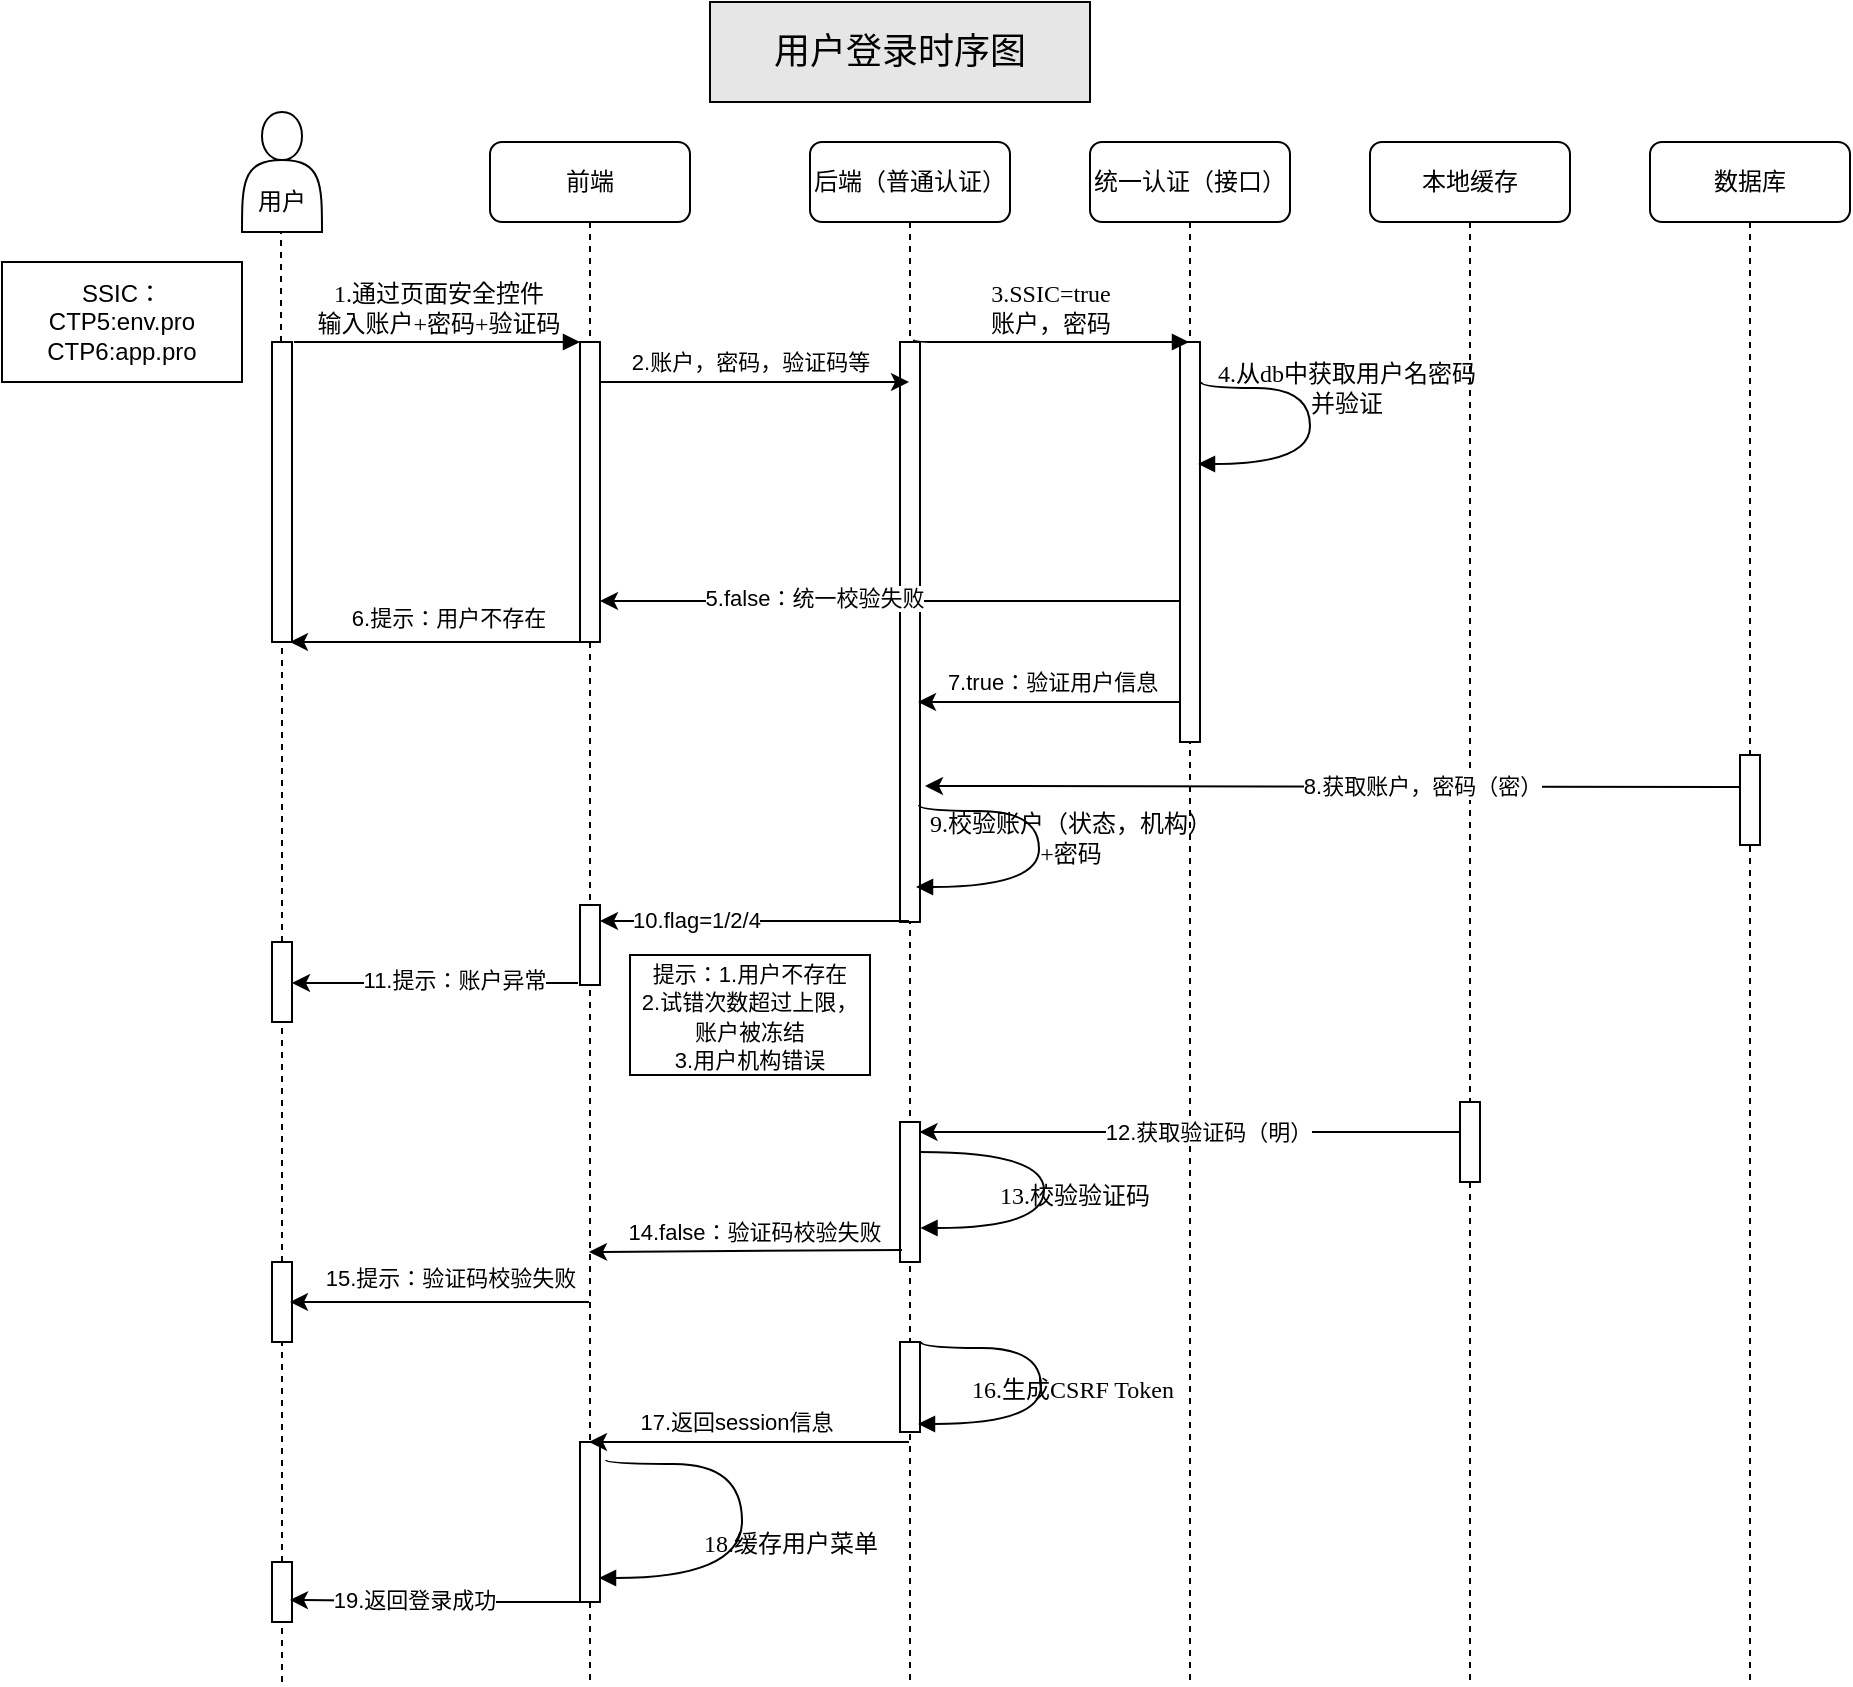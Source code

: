 <mxfile version="14.1.2" type="github">
  <diagram name="Page-1" id="13e1069c-82ec-6db2-03f1-153e76fe0fe0">
    <mxGraphModel dx="2046" dy="557" grid="1" gridSize="10" guides="1" tooltips="1" connect="1" arrows="1" fold="1" page="1" pageScale="1" pageWidth="1100" pageHeight="850" background="#ffffff" math="0" shadow="0">
      <root>
        <mxCell id="0" />
        <mxCell id="1" parent="0" />
        <mxCell id="7baba1c4bc27f4b0-2" value="前端" style="shape=umlLifeline;perimeter=lifelinePerimeter;whiteSpace=wrap;html=1;container=1;collapsible=0;recursiveResize=0;outlineConnect=0;rounded=1;shadow=0;comic=0;labelBackgroundColor=none;strokeWidth=1;fontFamily=Verdana;fontSize=12;align=center;" parent="1" vertex="1">
          <mxGeometry x="240" y="80" width="100" height="770" as="geometry" />
        </mxCell>
        <mxCell id="7baba1c4bc27f4b0-10" value="" style="html=1;points=[];perimeter=orthogonalPerimeter;rounded=0;shadow=0;comic=0;labelBackgroundColor=none;strokeWidth=1;fontFamily=Verdana;fontSize=12;align=center;" parent="7baba1c4bc27f4b0-2" vertex="1">
          <mxGeometry x="45" y="100" width="10" height="150" as="geometry" />
        </mxCell>
        <mxCell id="o5Eu3LO5c0bUn5PRLswJ-51" value="" style="html=1;points=[];perimeter=orthogonalPerimeter;rounded=0;shadow=0;comic=0;labelBackgroundColor=none;strokeWidth=1;fontFamily=Verdana;fontSize=12;align=center;" parent="7baba1c4bc27f4b0-2" vertex="1">
          <mxGeometry x="45" y="381.5" width="10" height="40" as="geometry" />
        </mxCell>
        <mxCell id="o5Eu3LO5c0bUn5PRLswJ-64" value="" style="html=1;points=[];perimeter=orthogonalPerimeter;rounded=0;shadow=0;comic=0;labelBackgroundColor=none;strokeWidth=1;fontFamily=Verdana;fontSize=12;align=center;" parent="7baba1c4bc27f4b0-2" vertex="1">
          <mxGeometry x="45" y="650" width="10" height="80" as="geometry" />
        </mxCell>
        <mxCell id="7baba1c4bc27f4b0-3" value="后端（普通认证）" style="shape=umlLifeline;perimeter=lifelinePerimeter;whiteSpace=wrap;html=1;container=1;collapsible=0;recursiveResize=0;outlineConnect=0;rounded=1;shadow=0;comic=0;labelBackgroundColor=none;strokeWidth=1;fontFamily=Verdana;fontSize=12;align=center;" parent="1" vertex="1">
          <mxGeometry x="400" y="80" width="100" height="770" as="geometry" />
        </mxCell>
        <mxCell id="7baba1c4bc27f4b0-13" value="" style="html=1;points=[];perimeter=orthogonalPerimeter;rounded=0;shadow=0;comic=0;labelBackgroundColor=none;strokeWidth=1;fontFamily=Verdana;fontSize=12;align=center;" parent="7baba1c4bc27f4b0-3" vertex="1">
          <mxGeometry x="45" y="100" width="10" height="290" as="geometry" />
        </mxCell>
        <mxCell id="o5Eu3LO5c0bUn5PRLswJ-60" value="" style="html=1;points=[];perimeter=orthogonalPerimeter;rounded=0;shadow=0;comic=0;labelBackgroundColor=none;strokeWidth=1;fontFamily=Verdana;fontSize=12;align=center;" parent="7baba1c4bc27f4b0-3" vertex="1">
          <mxGeometry x="45" y="600" width="10" height="45" as="geometry" />
        </mxCell>
        <mxCell id="hrBunJqweLM9hIgYXMl5-2" value="" style="html=1;points=[];perimeter=orthogonalPerimeter;rounded=0;shadow=0;comic=0;labelBackgroundColor=none;strokeWidth=1;fontFamily=Verdana;fontSize=12;align=center;" parent="7baba1c4bc27f4b0-3" vertex="1">
          <mxGeometry x="45" y="490" width="10" height="70" as="geometry" />
        </mxCell>
        <mxCell id="7baba1c4bc27f4b0-4" value="统一认证（接口）" style="shape=umlLifeline;perimeter=lifelinePerimeter;whiteSpace=wrap;html=1;container=1;collapsible=0;recursiveResize=0;outlineConnect=0;rounded=1;shadow=0;comic=0;labelBackgroundColor=none;strokeWidth=1;fontFamily=Verdana;fontSize=12;align=center;" parent="1" vertex="1">
          <mxGeometry x="540" y="80" width="100" height="770" as="geometry" />
        </mxCell>
        <mxCell id="7baba1c4bc27f4b0-16" value="" style="html=1;points=[];perimeter=orthogonalPerimeter;rounded=0;shadow=0;comic=0;labelBackgroundColor=none;strokeWidth=1;fontFamily=Verdana;fontSize=12;align=center;" parent="7baba1c4bc27f4b0-4" vertex="1">
          <mxGeometry x="45" y="100" width="10" height="200" as="geometry" />
        </mxCell>
        <mxCell id="7baba1c4bc27f4b0-5" value="本地缓存" style="shape=umlLifeline;perimeter=lifelinePerimeter;whiteSpace=wrap;html=1;container=1;collapsible=0;recursiveResize=0;outlineConnect=0;rounded=1;shadow=0;comic=0;labelBackgroundColor=none;strokeWidth=1;fontFamily=Verdana;fontSize=12;align=center;" parent="1" vertex="1">
          <mxGeometry x="680" y="80" width="100" height="770" as="geometry" />
        </mxCell>
        <mxCell id="7baba1c4bc27f4b0-19" value="" style="html=1;points=[];perimeter=orthogonalPerimeter;rounded=0;shadow=0;comic=0;labelBackgroundColor=none;strokeWidth=1;fontFamily=Verdana;fontSize=12;align=center;" parent="7baba1c4bc27f4b0-5" vertex="1">
          <mxGeometry x="45" y="480" width="10" height="40" as="geometry" />
        </mxCell>
        <mxCell id="7baba1c4bc27f4b0-6" value="数据库" style="shape=umlLifeline;perimeter=lifelinePerimeter;whiteSpace=wrap;html=1;container=1;collapsible=0;recursiveResize=0;outlineConnect=0;rounded=1;shadow=0;comic=0;labelBackgroundColor=none;strokeWidth=1;fontFamily=Verdana;fontSize=12;align=center;" parent="1" vertex="1">
          <mxGeometry x="820" y="80" width="100" height="770" as="geometry" />
        </mxCell>
        <mxCell id="o5Eu3LO5c0bUn5PRLswJ-47" value="" style="html=1;points=[];perimeter=orthogonalPerimeter;rounded=0;shadow=0;comic=0;labelBackgroundColor=none;strokeWidth=1;fontFamily=Verdana;fontSize=12;align=center;" parent="7baba1c4bc27f4b0-6" vertex="1">
          <mxGeometry x="45" y="306.5" width="10" height="45" as="geometry" />
        </mxCell>
        <mxCell id="7baba1c4bc27f4b0-11" value="1.通过页面安全控件&lt;br&gt;输入账户+密码+验证码" style="html=1;verticalAlign=bottom;endArrow=block;entryX=0;entryY=0;labelBackgroundColor=none;fontFamily=Verdana;fontSize=12;edgeStyle=elbowEdgeStyle;elbow=vertical;exitX=1.1;exitY=0;exitDx=0;exitDy=0;exitPerimeter=0;" parent="1" source="o5Eu3LO5c0bUn5PRLswJ-26" target="7baba1c4bc27f4b0-10" edge="1">
          <mxGeometry relative="1" as="geometry">
            <mxPoint x="150" y="180" as="sourcePoint" />
          </mxGeometry>
        </mxCell>
        <mxCell id="7baba1c4bc27f4b0-14" value="3.SSIC=true&lt;br&gt;账户，密码" style="html=1;verticalAlign=bottom;endArrow=block;labelBackgroundColor=none;fontFamily=Verdana;fontSize=12;edgeStyle=elbowEdgeStyle;elbow=vertical;exitX=0.7;exitY=-0.004;exitDx=0;exitDy=0;exitPerimeter=0;" parent="1" source="7baba1c4bc27f4b0-13" target="7baba1c4bc27f4b0-4" edge="1">
          <mxGeometry relative="1" as="geometry">
            <mxPoint x="460" y="180" as="sourcePoint" />
            <Array as="points">
              <mxPoint x="560" y="180" />
            </Array>
          </mxGeometry>
        </mxCell>
        <mxCell id="o5Eu3LO5c0bUn5PRLswJ-3" value="&lt;br&gt;&lt;br&gt;用户" style="shape=actor;whiteSpace=wrap;html=1;" parent="1" vertex="1">
          <mxGeometry x="116" y="65" width="40" height="60" as="geometry" />
        </mxCell>
        <mxCell id="o5Eu3LO5c0bUn5PRLswJ-9" value="" style="endArrow=none;dashed=1;html=1;" parent="1" source="o5Eu3LO5c0bUn5PRLswJ-26" edge="1">
          <mxGeometry width="50" height="50" relative="1" as="geometry">
            <mxPoint x="136" y="660" as="sourcePoint" />
            <mxPoint x="135.5" y="125" as="targetPoint" />
          </mxGeometry>
        </mxCell>
        <mxCell id="o5Eu3LO5c0bUn5PRLswJ-12" value="" style="endArrow=classic;html=1;strokeColor=#000000;" parent="1" source="7baba1c4bc27f4b0-10" target="7baba1c4bc27f4b0-3" edge="1">
          <mxGeometry width="50" height="50" relative="1" as="geometry">
            <mxPoint x="300" y="200" as="sourcePoint" />
            <mxPoint x="350" y="180" as="targetPoint" />
            <Array as="points">
              <mxPoint x="370" y="200" />
              <mxPoint x="400" y="200" />
            </Array>
          </mxGeometry>
        </mxCell>
        <mxCell id="o5Eu3LO5c0bUn5PRLswJ-14" value="2.账户，密码，验证码等" style="edgeLabel;html=1;align=center;verticalAlign=middle;resizable=0;points=[];" parent="o5Eu3LO5c0bUn5PRLswJ-12" vertex="1" connectable="0">
          <mxGeometry x="-0.241" y="-1" relative="1" as="geometry">
            <mxPoint x="16" y="-11" as="offset" />
          </mxGeometry>
        </mxCell>
        <mxCell id="o5Eu3LO5c0bUn5PRLswJ-15" value="" style="endArrow=classic;html=1;strokeColor=#000000;entryX=1;entryY=1.01;entryDx=0;entryDy=0;entryPerimeter=0;" parent="1" edge="1">
          <mxGeometry width="50" height="50" relative="1" as="geometry">
            <mxPoint x="585" y="309.5" as="sourcePoint" />
            <mxPoint x="295" y="309.5" as="targetPoint" />
          </mxGeometry>
        </mxCell>
        <mxCell id="o5Eu3LO5c0bUn5PRLswJ-16" value="5.false：统一校验失败" style="edgeLabel;html=1;align=center;verticalAlign=middle;resizable=0;points=[];" parent="o5Eu3LO5c0bUn5PRLswJ-15" vertex="1" connectable="0">
          <mxGeometry x="0.261" y="-2" relative="1" as="geometry">
            <mxPoint as="offset" />
          </mxGeometry>
        </mxCell>
        <mxCell id="o5Eu3LO5c0bUn5PRLswJ-25" value="" style="endArrow=classic;html=1;strokeColor=#000000;" parent="1" source="7baba1c4bc27f4b0-2" edge="1">
          <mxGeometry width="50" height="50" relative="1" as="geometry">
            <mxPoint x="230" y="360" as="sourcePoint" />
            <mxPoint x="140" y="330" as="targetPoint" />
            <Array as="points">
              <mxPoint x="210" y="330" />
            </Array>
          </mxGeometry>
        </mxCell>
        <mxCell id="o5Eu3LO5c0bUn5PRLswJ-28" value="6.提示：用户不存在" style="edgeLabel;html=1;align=center;verticalAlign=middle;resizable=0;points=[];" parent="o5Eu3LO5c0bUn5PRLswJ-25" vertex="1" connectable="0">
          <mxGeometry x="-0.05" y="2" relative="1" as="geometry">
            <mxPoint y="-14" as="offset" />
          </mxGeometry>
        </mxCell>
        <mxCell id="o5Eu3LO5c0bUn5PRLswJ-26" value="" style="html=1;points=[];perimeter=orthogonalPerimeter;rounded=0;shadow=0;comic=0;labelBackgroundColor=none;strokeWidth=1;fontFamily=Verdana;fontSize=12;align=center;" parent="1" vertex="1">
          <mxGeometry x="131" y="180" width="10" height="150" as="geometry" />
        </mxCell>
        <mxCell id="o5Eu3LO5c0bUn5PRLswJ-27" value="" style="endArrow=none;dashed=1;html=1;" parent="1" source="o5Eu3LO5c0bUn5PRLswJ-56" target="o5Eu3LO5c0bUn5PRLswJ-26" edge="1">
          <mxGeometry width="50" height="50" relative="1" as="geometry">
            <mxPoint x="136" y="660" as="sourcePoint" />
            <mxPoint x="135.5" y="125" as="targetPoint" />
          </mxGeometry>
        </mxCell>
        <mxCell id="o5Eu3LO5c0bUn5PRLswJ-29" value="" style="endArrow=classic;html=1;strokeColor=#000000;exitX=0.5;exitY=0.25;exitDx=0;exitDy=0;exitPerimeter=0;" parent="1" edge="1">
          <mxGeometry width="50" height="50" relative="1" as="geometry">
            <mxPoint x="724.75" y="575" as="sourcePoint" />
            <mxPoint x="454.75" y="575" as="targetPoint" />
            <Array as="points">
              <mxPoint x="644.75" y="575" />
            </Array>
          </mxGeometry>
        </mxCell>
        <mxCell id="o5Eu3LO5c0bUn5PRLswJ-30" value="12.获取验证码（明）" style="edgeLabel;html=1;align=center;verticalAlign=middle;resizable=0;points=[];" parent="o5Eu3LO5c0bUn5PRLswJ-29" vertex="1" connectable="0">
          <mxGeometry x="0.696" y="-1" relative="1" as="geometry">
            <mxPoint x="103" y="1" as="offset" />
          </mxGeometry>
        </mxCell>
        <mxCell id="o5Eu3LO5c0bUn5PRLswJ-31" value="" style="endArrow=classic;html=1;strokeColor=#000000;" parent="1" edge="1">
          <mxGeometry width="50" height="50" relative="1" as="geometry">
            <mxPoint x="820" y="402.5" as="sourcePoint" />
            <mxPoint x="457.5" y="402" as="targetPoint" />
            <Array as="points">
              <mxPoint x="870" y="402.5" />
            </Array>
          </mxGeometry>
        </mxCell>
        <mxCell id="o5Eu3LO5c0bUn5PRLswJ-32" value="8.获取账户，密码（密）" style="edgeLabel;html=1;align=center;verticalAlign=middle;resizable=0;points=[];" parent="o5Eu3LO5c0bUn5PRLswJ-31" vertex="1" connectable="0">
          <mxGeometry x="0.482" y="1" relative="1" as="geometry">
            <mxPoint x="127.99" y="-1.65" as="offset" />
          </mxGeometry>
        </mxCell>
        <mxCell id="o5Eu3LO5c0bUn5PRLswJ-36" value="13.校验验证码" style="html=1;verticalAlign=bottom;endArrow=block;labelBackgroundColor=none;fontFamily=Verdana;fontSize=12;elbow=vertical;edgeStyle=orthogonalEdgeStyle;curved=1;" parent="1" edge="1">
          <mxGeometry x="0.145" y="15" relative="1" as="geometry">
            <mxPoint x="455" y="585" as="sourcePoint" />
            <mxPoint x="455.25" y="623" as="targetPoint" />
            <Array as="points">
              <mxPoint x="517" y="585" />
              <mxPoint x="517" y="623" />
            </Array>
            <mxPoint as="offset" />
          </mxGeometry>
        </mxCell>
        <mxCell id="o5Eu3LO5c0bUn5PRLswJ-37" value="" style="endArrow=classic;html=1;strokeColor=#000000;exitX=0.1;exitY=0.914;exitDx=0;exitDy=0;exitPerimeter=0;" parent="1" edge="1" source="hrBunJqweLM9hIgYXMl5-2">
          <mxGeometry width="50" height="50" relative="1" as="geometry">
            <mxPoint x="440" y="635" as="sourcePoint" />
            <mxPoint x="289.5" y="635" as="targetPoint" />
          </mxGeometry>
        </mxCell>
        <mxCell id="o5Eu3LO5c0bUn5PRLswJ-38" value="14.false：验证码校验失败" style="edgeLabel;html=1;align=center;verticalAlign=middle;resizable=0;points=[];" parent="o5Eu3LO5c0bUn5PRLswJ-37" vertex="1" connectable="0">
          <mxGeometry x="0.603" y="-1" relative="1" as="geometry">
            <mxPoint x="51" y="-9" as="offset" />
          </mxGeometry>
        </mxCell>
        <mxCell id="o5Eu3LO5c0bUn5PRLswJ-39" value="" style="html=1;points=[];perimeter=orthogonalPerimeter;rounded=0;shadow=0;comic=0;labelBackgroundColor=none;strokeWidth=1;fontFamily=Verdana;fontSize=12;align=center;" parent="1" vertex="1">
          <mxGeometry x="131" y="640" width="10" height="40" as="geometry" />
        </mxCell>
        <mxCell id="o5Eu3LO5c0bUn5PRLswJ-40" value="" style="endArrow=none;dashed=1;html=1;" parent="1" source="o5Eu3LO5c0bUn5PRLswJ-67" target="o5Eu3LO5c0bUn5PRLswJ-39" edge="1">
          <mxGeometry width="50" height="50" relative="1" as="geometry">
            <mxPoint x="136" y="740" as="sourcePoint" />
            <mxPoint x="136" y="330" as="targetPoint" />
          </mxGeometry>
        </mxCell>
        <mxCell id="o5Eu3LO5c0bUn5PRLswJ-42" value="" style="endArrow=classic;html=1;strokeColor=#000000;" parent="1" edge="1">
          <mxGeometry width="50" height="50" relative="1" as="geometry">
            <mxPoint x="289.5" y="660" as="sourcePoint" />
            <mxPoint x="140" y="660" as="targetPoint" />
            <Array as="points">
              <mxPoint x="260" y="660" />
              <mxPoint x="240" y="660" />
              <mxPoint x="190" y="660" />
            </Array>
          </mxGeometry>
        </mxCell>
        <mxCell id="o5Eu3LO5c0bUn5PRLswJ-43" value="15.提示：验证码校验失败" style="edgeLabel;html=1;align=center;verticalAlign=middle;resizable=0;points=[];" parent="o5Eu3LO5c0bUn5PRLswJ-42" vertex="1" connectable="0">
          <mxGeometry x="0.301" y="1" relative="1" as="geometry">
            <mxPoint x="27.5" y="-13" as="offset" />
          </mxGeometry>
        </mxCell>
        <mxCell id="o5Eu3LO5c0bUn5PRLswJ-50" value="9.校验账户（状态，机构）&lt;br&gt;+密码" style="html=1;verticalAlign=bottom;endArrow=block;labelBackgroundColor=none;fontFamily=Verdana;fontSize=12;elbow=vertical;edgeStyle=orthogonalEdgeStyle;curved=1;exitX=1;exitY=0.685;exitDx=0;exitDy=0;exitPerimeter=0;" parent="1" edge="1">
          <mxGeometry x="0.145" y="15" relative="1" as="geometry">
            <mxPoint x="454.5" y="411.5" as="sourcePoint" />
            <mxPoint x="453" y="452.5" as="targetPoint" />
            <Array as="points">
              <mxPoint x="454.5" y="414.5" />
              <mxPoint x="514.5" y="414.5" />
              <mxPoint x="514.5" y="452.5" />
            </Array>
            <mxPoint as="offset" />
          </mxGeometry>
        </mxCell>
        <mxCell id="o5Eu3LO5c0bUn5PRLswJ-54" value="" style="endArrow=classic;html=1;strokeColor=#000000;" parent="1" edge="1">
          <mxGeometry width="50" height="50" relative="1" as="geometry">
            <mxPoint x="449.5" y="469.5" as="sourcePoint" />
            <mxPoint x="295" y="469.5" as="targetPoint" />
          </mxGeometry>
        </mxCell>
        <mxCell id="o5Eu3LO5c0bUn5PRLswJ-55" value="10.flag=1/2/4" style="edgeLabel;html=1;align=center;verticalAlign=middle;resizable=0;points=[];" parent="o5Eu3LO5c0bUn5PRLswJ-54" vertex="1" connectable="0">
          <mxGeometry x="0.379" y="-1" relative="1" as="geometry">
            <mxPoint as="offset" />
          </mxGeometry>
        </mxCell>
        <mxCell id="o5Eu3LO5c0bUn5PRLswJ-57" value="" style="endArrow=classic;html=1;strokeColor=#000000;exitX=-0.1;exitY=0.975;exitDx=0;exitDy=0;exitPerimeter=0;" parent="1" source="o5Eu3LO5c0bUn5PRLswJ-51" target="o5Eu3LO5c0bUn5PRLswJ-56" edge="1">
          <mxGeometry width="50" height="50" relative="1" as="geometry">
            <mxPoint x="520" y="401.5" as="sourcePoint" />
            <mxPoint x="570" y="351.5" as="targetPoint" />
          </mxGeometry>
        </mxCell>
        <mxCell id="o5Eu3LO5c0bUn5PRLswJ-58" value="11.提示：账户异常" style="edgeLabel;html=1;align=center;verticalAlign=middle;resizable=0;points=[];" parent="o5Eu3LO5c0bUn5PRLswJ-57" vertex="1" connectable="0">
          <mxGeometry x="-0.132" y="-2" relative="1" as="geometry">
            <mxPoint as="offset" />
          </mxGeometry>
        </mxCell>
        <mxCell id="o5Eu3LO5c0bUn5PRLswJ-59" value="&lt;span style=&quot;font-size: 11px ; background-color: rgb(255 , 255 , 255)&quot;&gt;提示：1.用户不存在&lt;/span&gt;&lt;br style=&quot;font-size: 11px&quot;&gt;&lt;span style=&quot;font-size: 11px ; background-color: rgb(255 , 255 , 255)&quot;&gt;2.试错次数超过上限，账户被冻结&lt;br&gt;&lt;/span&gt;&lt;span style=&quot;font-size: 11px ; background-color: rgb(255 , 255 , 255)&quot;&gt;3.用户机构错误&lt;/span&gt;" style="whiteSpace=wrap;html=1;" parent="1" vertex="1">
          <mxGeometry x="310" y="486.5" width="120" height="60" as="geometry" />
        </mxCell>
        <mxCell id="o5Eu3LO5c0bUn5PRLswJ-61" value="16.生成CSRF Token" style="html=1;verticalAlign=bottom;endArrow=block;labelBackgroundColor=none;fontFamily=Verdana;fontSize=12;elbow=vertical;edgeStyle=orthogonalEdgeStyle;curved=1;exitX=1;exitY=0.685;exitDx=0;exitDy=0;exitPerimeter=0;" parent="1" edge="1">
          <mxGeometry x="0.145" y="15" relative="1" as="geometry">
            <mxPoint x="455.5" y="680" as="sourcePoint" />
            <mxPoint x="454" y="721" as="targetPoint" />
            <Array as="points">
              <mxPoint x="455.5" y="683" />
              <mxPoint x="515.5" y="683" />
              <mxPoint x="515.5" y="721" />
            </Array>
            <mxPoint as="offset" />
          </mxGeometry>
        </mxCell>
        <mxCell id="o5Eu3LO5c0bUn5PRLswJ-62" value="" style="endArrow=classic;html=1;strokeColor=#000000;" parent="1" edge="1">
          <mxGeometry width="50" height="50" relative="1" as="geometry">
            <mxPoint x="449.5" y="730" as="sourcePoint" />
            <mxPoint x="289.5" y="730" as="targetPoint" />
            <Array as="points">
              <mxPoint x="330" y="730" />
            </Array>
          </mxGeometry>
        </mxCell>
        <mxCell id="o5Eu3LO5c0bUn5PRLswJ-63" value="17.返回session信息" style="edgeLabel;html=1;align=center;verticalAlign=middle;resizable=0;points=[];" parent="o5Eu3LO5c0bUn5PRLswJ-62" vertex="1" connectable="0">
          <mxGeometry x="0.094" y="1" relative="1" as="geometry">
            <mxPoint x="1" y="-11" as="offset" />
          </mxGeometry>
        </mxCell>
        <mxCell id="o5Eu3LO5c0bUn5PRLswJ-65" value="18.缓存用户菜单" style="html=1;verticalAlign=bottom;endArrow=block;labelBackgroundColor=none;fontFamily=Verdana;fontSize=12;elbow=vertical;edgeStyle=orthogonalEdgeStyle;curved=1;exitX=1.3;exitY=0.113;exitDx=0;exitDy=0;exitPerimeter=0;" parent="1" source="o5Eu3LO5c0bUn5PRLswJ-64" edge="1">
          <mxGeometry x="0.199" y="24" relative="1" as="geometry">
            <mxPoint x="306" y="741" as="sourcePoint" />
            <mxPoint x="294.5" y="798" as="targetPoint" />
            <Array as="points">
              <mxPoint x="298" y="741" />
              <mxPoint x="366" y="741" />
              <mxPoint x="366" y="798" />
            </Array>
            <mxPoint as="offset" />
          </mxGeometry>
        </mxCell>
        <mxCell id="o5Eu3LO5c0bUn5PRLswJ-67" value="" style="html=1;points=[];perimeter=orthogonalPerimeter;rounded=0;shadow=0;comic=0;labelBackgroundColor=none;strokeWidth=1;fontFamily=Verdana;fontSize=12;align=center;" parent="1" vertex="1">
          <mxGeometry x="131" y="790" width="10" height="30" as="geometry" />
        </mxCell>
        <mxCell id="o5Eu3LO5c0bUn5PRLswJ-68" value="" style="endArrow=none;dashed=1;html=1;" parent="1" target="o5Eu3LO5c0bUn5PRLswJ-67" edge="1">
          <mxGeometry width="50" height="50" relative="1" as="geometry">
            <mxPoint x="136" y="850" as="sourcePoint" />
            <mxPoint x="136" y="420" as="targetPoint" />
          </mxGeometry>
        </mxCell>
        <mxCell id="o5Eu3LO5c0bUn5PRLswJ-69" value="" style="endArrow=classic;html=1;strokeColor=#000000;entryX=0.9;entryY=0.633;entryDx=0;entryDy=0;entryPerimeter=0;" parent="1" target="o5Eu3LO5c0bUn5PRLswJ-67" edge="1">
          <mxGeometry width="50" height="50" relative="1" as="geometry">
            <mxPoint x="289.5" y="810" as="sourcePoint" />
            <mxPoint x="150" y="810" as="targetPoint" />
            <Array as="points">
              <mxPoint x="240" y="810" />
            </Array>
          </mxGeometry>
        </mxCell>
        <mxCell id="o5Eu3LO5c0bUn5PRLswJ-70" value="19.返回登录成功" style="edgeLabel;html=1;align=center;verticalAlign=middle;resizable=0;points=[];" parent="o5Eu3LO5c0bUn5PRLswJ-69" vertex="1" connectable="0">
          <mxGeometry x="0.67" y="-2" relative="1" as="geometry">
            <mxPoint x="37.5" y="2" as="offset" />
          </mxGeometry>
        </mxCell>
        <mxCell id="hrBunJqweLM9hIgYXMl5-3" value="4.从db中获取用户名密码&lt;br&gt;并验证" style="html=1;verticalAlign=bottom;endArrow=block;labelBackgroundColor=none;fontFamily=Verdana;fontSize=12;elbow=vertical;edgeStyle=orthogonalEdgeStyle;curved=1;exitX=1;exitY=0.685;exitDx=0;exitDy=0;exitPerimeter=0;" parent="1" edge="1">
          <mxGeometry x="-0.015" y="18" relative="1" as="geometry">
            <mxPoint x="595.5" y="200" as="sourcePoint" />
            <mxPoint x="594" y="241" as="targetPoint" />
            <Array as="points">
              <mxPoint x="596" y="203" />
              <mxPoint x="650" y="203" />
              <mxPoint x="650" y="241" />
            </Array>
            <mxPoint as="offset" />
          </mxGeometry>
        </mxCell>
        <mxCell id="hrBunJqweLM9hIgYXMl5-6" value="" style="endArrow=classic;html=1;strokeColor=#000000;exitX=0;exitY=0.9;exitDx=0;exitDy=0;exitPerimeter=0;" parent="1" source="7baba1c4bc27f4b0-16" edge="1">
          <mxGeometry width="50" height="50" relative="1" as="geometry">
            <mxPoint x="580" y="360" as="sourcePoint" />
            <mxPoint x="454" y="360" as="targetPoint" />
          </mxGeometry>
        </mxCell>
        <mxCell id="hrBunJqweLM9hIgYXMl5-7" value="7.true：验证用户信息" style="edgeLabel;html=1;align=center;verticalAlign=middle;resizable=0;points=[];" parent="hrBunJqweLM9hIgYXMl5-6" vertex="1" connectable="0">
          <mxGeometry x="0.379" y="-1" relative="1" as="geometry">
            <mxPoint x="26" y="-9" as="offset" />
          </mxGeometry>
        </mxCell>
        <mxCell id="hrBunJqweLM9hIgYXMl5-8" value="SSIC：&lt;br&gt;CTP5:env.pro&lt;br&gt;CTP6:app.pro" style="whiteSpace=wrap;html=1;" parent="1" vertex="1">
          <mxGeometry x="-4" y="140" width="120" height="60" as="geometry" />
        </mxCell>
        <mxCell id="o5Eu3LO5c0bUn5PRLswJ-56" value="" style="html=1;points=[];perimeter=orthogonalPerimeter;rounded=0;shadow=0;comic=0;labelBackgroundColor=none;strokeWidth=1;fontFamily=Verdana;fontSize=12;align=center;" parent="1" vertex="1">
          <mxGeometry x="131" y="480" width="10" height="40" as="geometry" />
        </mxCell>
        <mxCell id="hrBunJqweLM9hIgYXMl5-12" value="" style="endArrow=none;dashed=1;html=1;" parent="1" source="o5Eu3LO5c0bUn5PRLswJ-39" target="o5Eu3LO5c0bUn5PRLswJ-56" edge="1">
          <mxGeometry width="50" height="50" relative="1" as="geometry">
            <mxPoint x="136" y="640" as="sourcePoint" />
            <mxPoint x="136" y="330" as="targetPoint" />
          </mxGeometry>
        </mxCell>
        <mxCell id="Xbg73TrRrU6xvPLChIuY-1" value="&lt;font style=&quot;font-size: 18px&quot;&gt;用户登录时序图&lt;/font&gt;" style="whiteSpace=wrap;html=1;fillColor=#E6E6E6;" vertex="1" parent="1">
          <mxGeometry x="350" y="10" width="190" height="50" as="geometry" />
        </mxCell>
      </root>
    </mxGraphModel>
  </diagram>
</mxfile>
